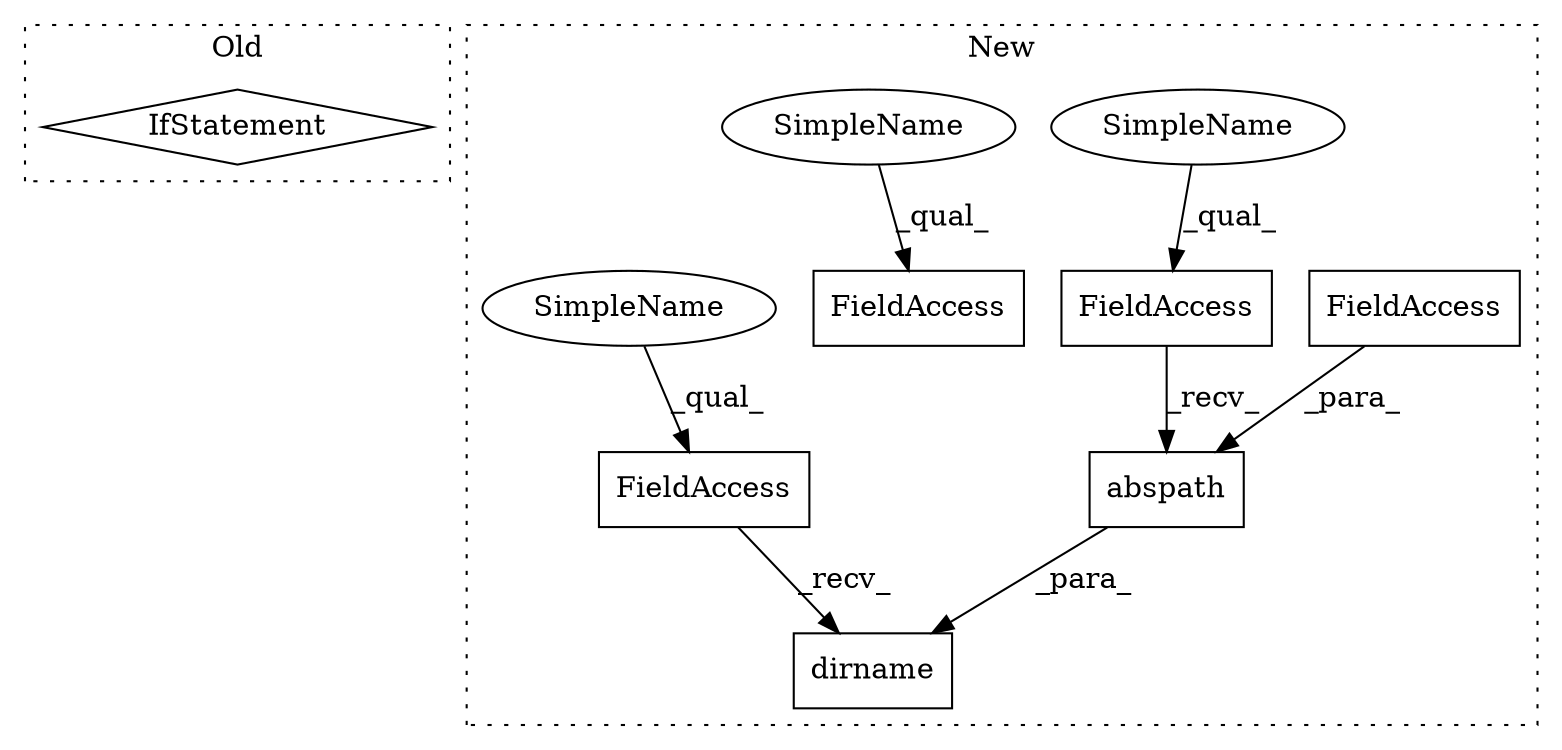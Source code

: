 digraph G {
subgraph cluster0 {
1 [label="IfStatement" a="25" s="1154,1181" l="4,2" shape="diamond"];
label = "Old";
style="dotted";
}
subgraph cluster1 {
2 [label="dirname" a="32" s="809,842" l="8,1" shape="box"];
3 [label="FieldAccess" a="22" s="801" l="7" shape="box"];
4 [label="FieldAccess" a="22" s="817" l="7" shape="box"];
5 [label="FieldAccess" a="22" s="860" l="7" shape="box"];
6 [label="abspath" a="32" s="825,841" l="8,1" shape="box"];
7 [label="FieldAccess" a="22" s="833" l="8" shape="box"];
8 [label="SimpleName" a="42" s="817" l="2" shape="ellipse"];
9 [label="SimpleName" a="42" s="860" l="2" shape="ellipse"];
10 [label="SimpleName" a="42" s="801" l="2" shape="ellipse"];
label = "New";
style="dotted";
}
3 -> 2 [label="_recv_"];
4 -> 6 [label="_recv_"];
6 -> 2 [label="_para_"];
7 -> 6 [label="_para_"];
8 -> 4 [label="_qual_"];
9 -> 5 [label="_qual_"];
10 -> 3 [label="_qual_"];
}
